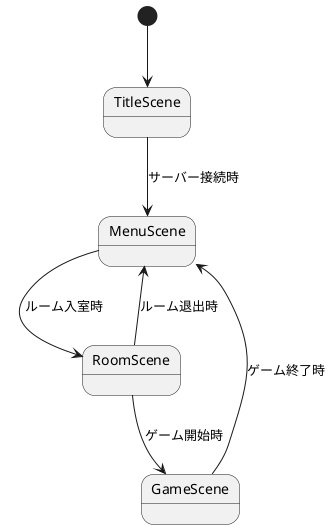 @startuml

[*] --> TitleScene
TitleScene --> MenuScene : サーバー接続時
MenuScene --> RoomScene : ルーム入室時
RoomScene --> MenuScene : ルーム退出時
RoomScene --> GameScene : ゲーム開始時
GameScene --> MenuScene : ゲーム終了時

@enduml
